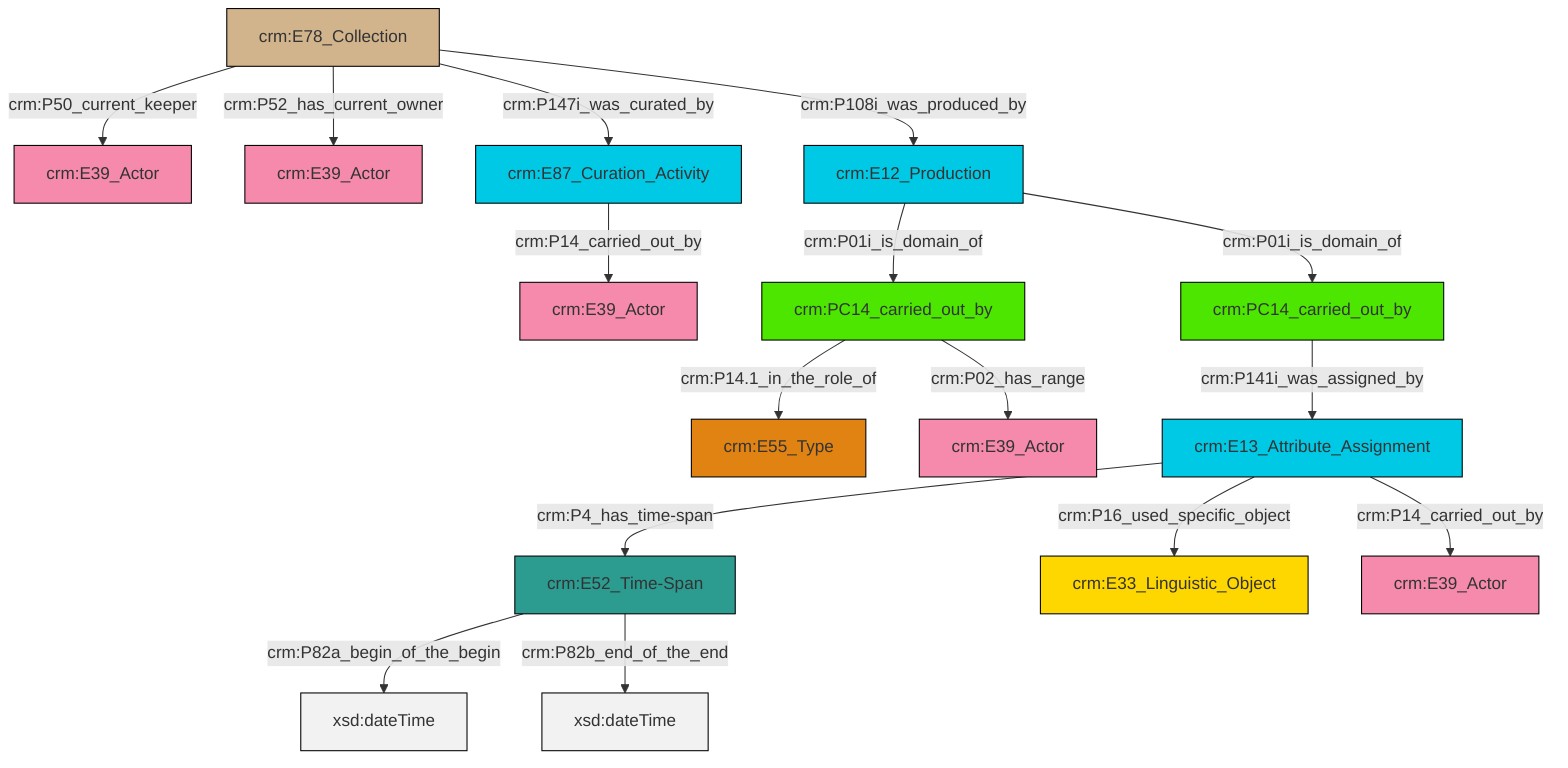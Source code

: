 graph TD
classDef Literal fill:#f2f2f2,stroke:#000000;
classDef CRM_Entity fill:#FFFFFF,stroke:#000000;
classDef Temporal_Entity fill:#00C9E6, stroke:#000000;
classDef Type fill:#E18312, stroke:#000000;
classDef Time-Span fill:#2C9C91, stroke:#000000;
classDef Appellation fill:#FFEB7F, stroke:#000000;
classDef Place fill:#008836, stroke:#000000;
classDef Persistent_Item fill:#B266B2, stroke:#000000;
classDef Conceptual_Object fill:#FFD700, stroke:#000000;
classDef Physical_Thing fill:#D2B48C, stroke:#000000;
classDef Actor fill:#f58aad, stroke:#000000;
classDef PC_Classes fill:#4ce600, stroke:#000000;
classDef Multi fill:#cccccc,stroke:#000000;

4["crm:E78_Collection"]:::Physical_Thing -->|crm:P50_current_keeper| 5["crm:E39_Actor"]:::Actor
0["crm:E13_Attribute_Assignment"]:::Temporal_Entity -->|crm:P4_has_time-span| 6["crm:E52_Time-Span"]:::Time-Span
4["crm:E78_Collection"]:::Physical_Thing -->|crm:P52_has_current_owner| 11["crm:E39_Actor"]:::Actor
12["crm:PC14_carried_out_by"]:::PC_Classes -->|crm:P14.1_in_the_role_of| 13["crm:E55_Type"]:::Type
0["crm:E13_Attribute_Assignment"]:::Temporal_Entity -->|crm:P16_used_specific_object| 14["crm:E33_Linguistic_Object"]:::Conceptual_Object
7["crm:E12_Production"]:::Temporal_Entity -->|crm:P01i_is_domain_of| 12["crm:PC14_carried_out_by"]:::PC_Classes
6["crm:E52_Time-Span"]:::Time-Span -->|crm:P82a_begin_of_the_begin| 19[xsd:dateTime]:::Literal
16["crm:E87_Curation_Activity"]:::Temporal_Entity -->|crm:P14_carried_out_by| 21["crm:E39_Actor"]:::Actor
7["crm:E12_Production"]:::Temporal_Entity -->|crm:P01i_is_domain_of| 25["crm:PC14_carried_out_by"]:::PC_Classes
25["crm:PC14_carried_out_by"]:::PC_Classes -->|crm:P141i_was_assigned_by| 0["crm:E13_Attribute_Assignment"]:::Temporal_Entity
4["crm:E78_Collection"]:::Physical_Thing -->|crm:P147i_was_curated_by| 16["crm:E87_Curation_Activity"]:::Temporal_Entity
0["crm:E13_Attribute_Assignment"]:::Temporal_Entity -->|crm:P14_carried_out_by| 9["crm:E39_Actor"]:::Actor
6["crm:E52_Time-Span"]:::Time-Span -->|crm:P82b_end_of_the_end| 28[xsd:dateTime]:::Literal
4["crm:E78_Collection"]:::Physical_Thing -->|crm:P108i_was_produced_by| 7["crm:E12_Production"]:::Temporal_Entity
12["crm:PC14_carried_out_by"]:::PC_Classes -->|crm:P02_has_range| 2["crm:E39_Actor"]:::Actor